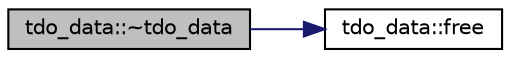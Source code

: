 digraph "tdo_data::~tdo_data"
{
  edge [fontname="Helvetica",fontsize="10",labelfontname="Helvetica",labelfontsize="10"];
  node [fontname="Helvetica",fontsize="10",shape=record];
  rankdir="LR";
  Node2 [label="tdo_data::~tdo_data",height=0.2,width=0.4,color="black", fillcolor="grey75", style="filled", fontcolor="black"];
  Node2 -> Node3 [color="midnightblue",fontsize="10",style="solid",fontname="Helvetica"];
  Node3 [label="tdo_data::free",height=0.2,width=0.4,color="black", fillcolor="white", style="filled",URL="$dc/d0d/classtdo__data.html#a351c38cc004470120f278d4ba938e98f"];
}
